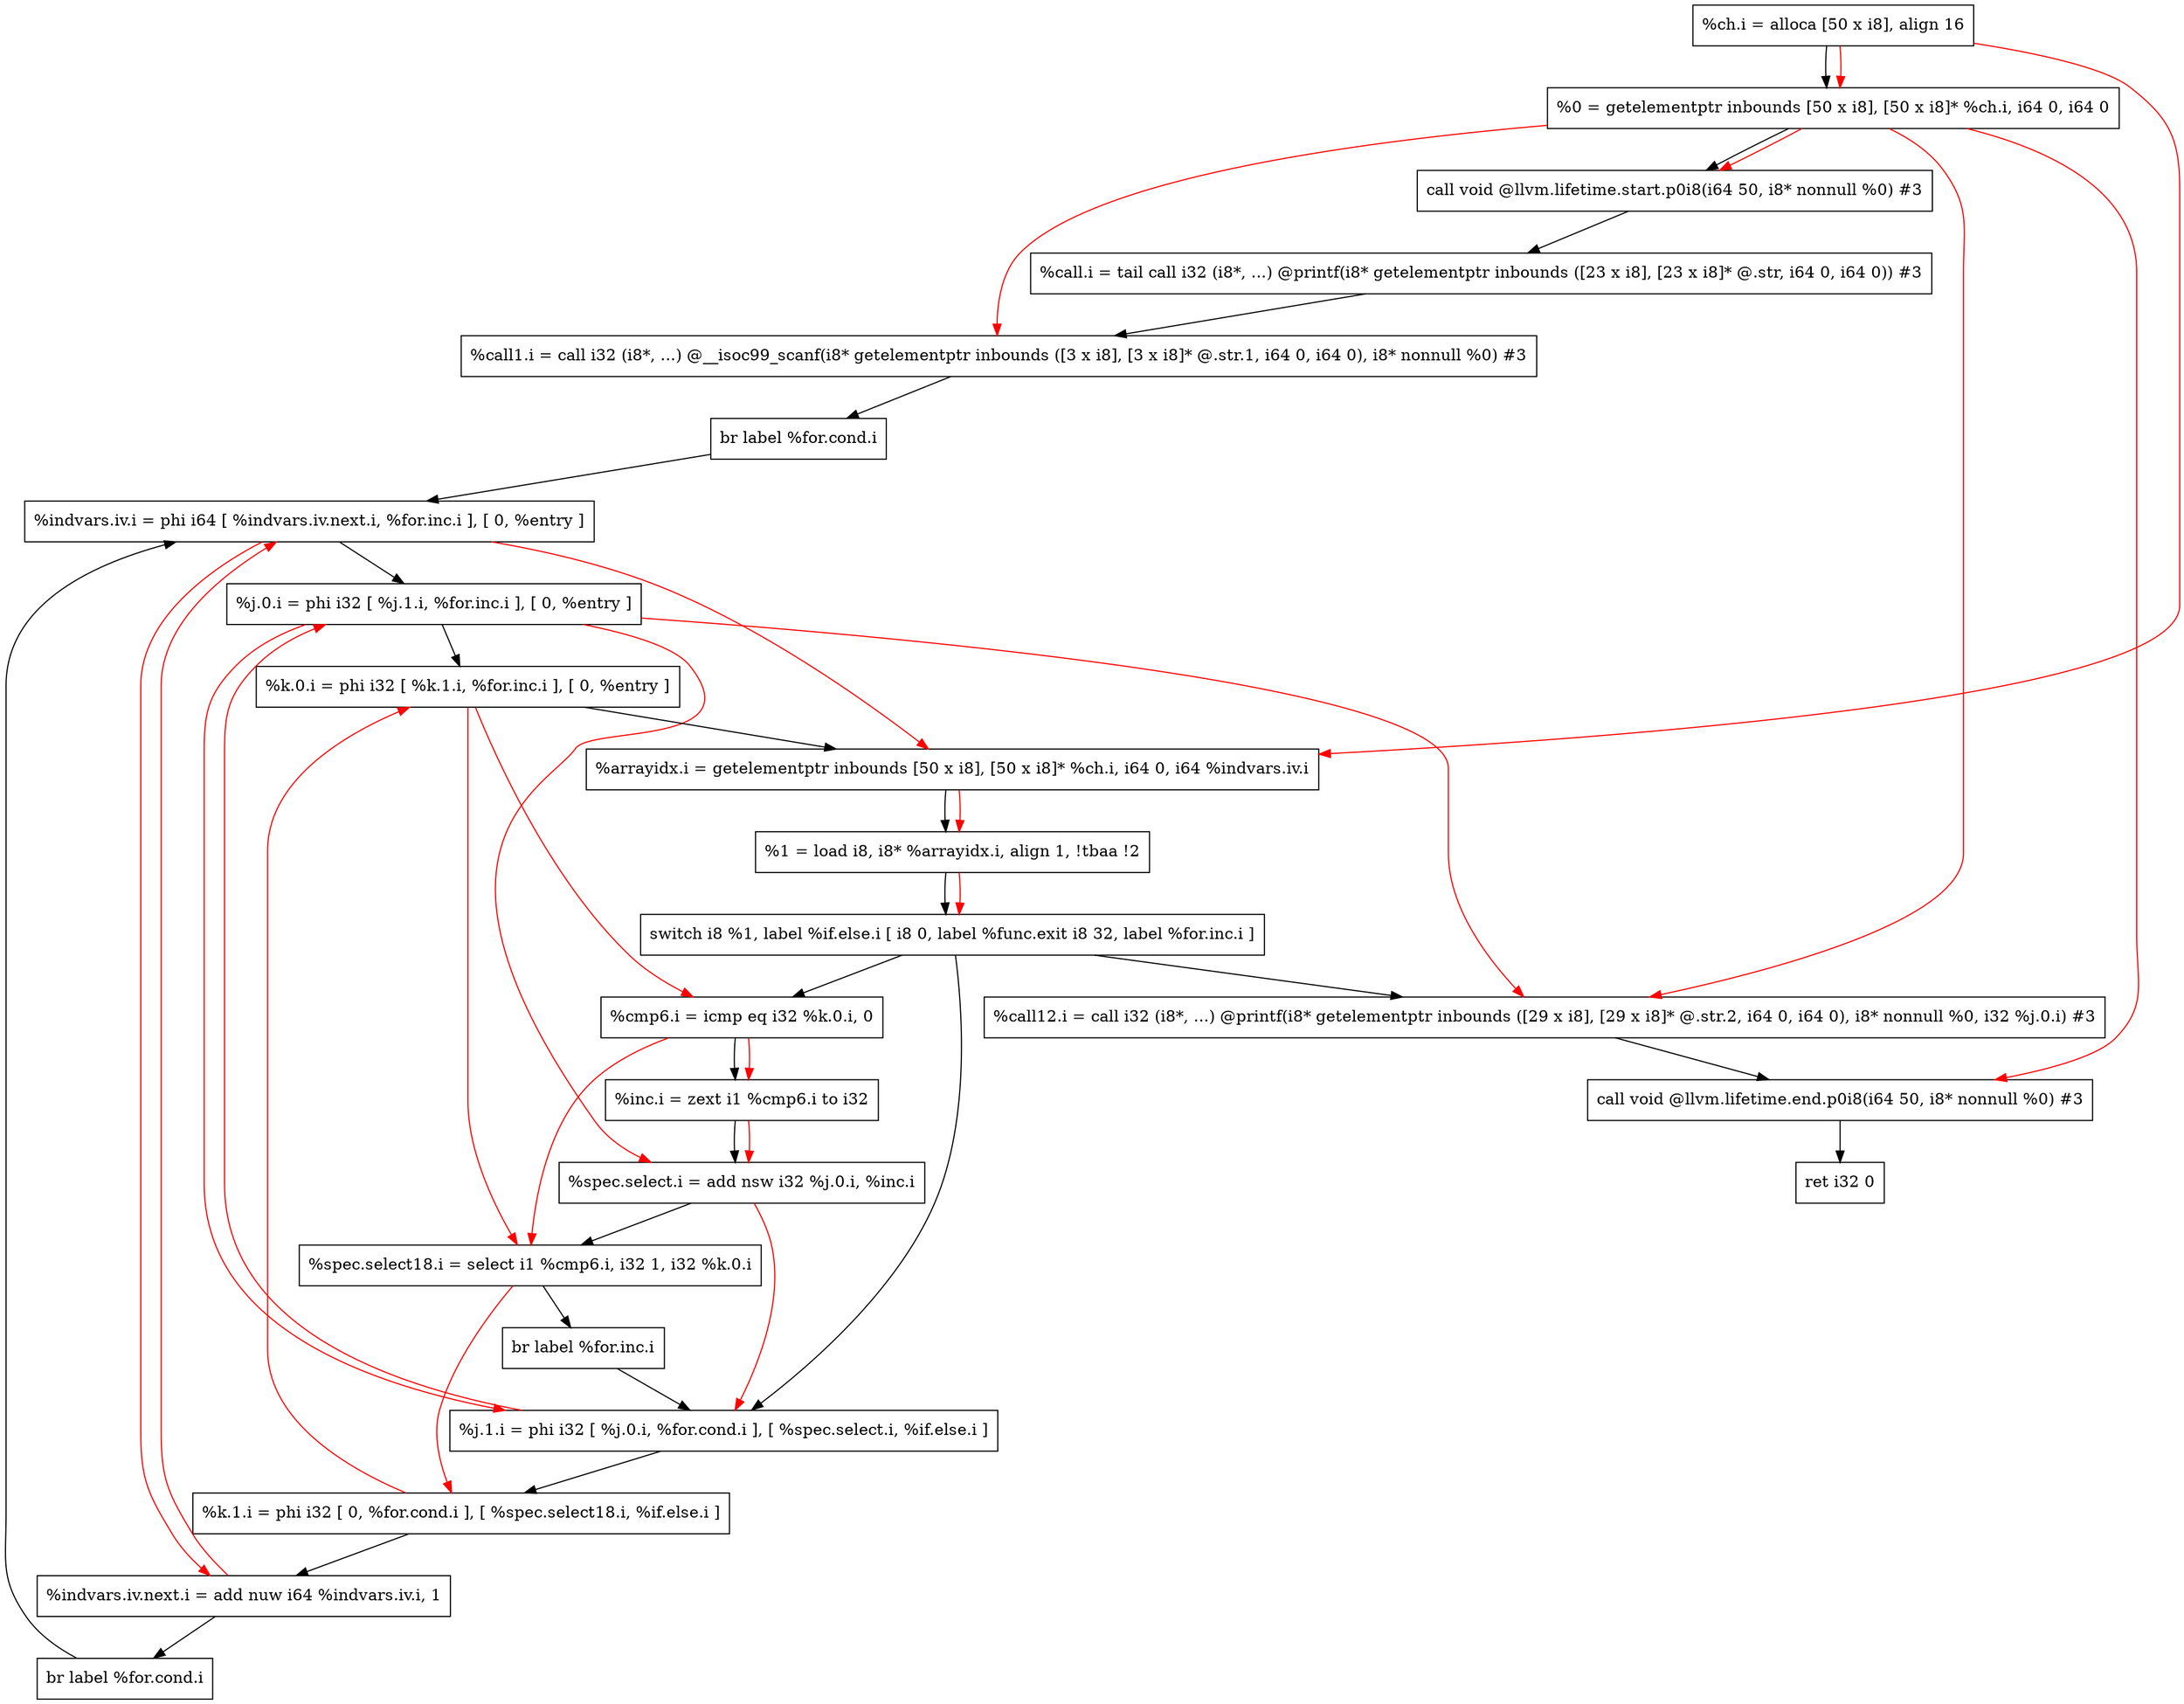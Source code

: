 digraph "CDFG for'main' function" {
	Node0x564d03318048[shape=record, label="  %ch.i = alloca [50 x i8], align 16"];
	Node0x564d0331ac48[shape=record, label="  %0 = getelementptr inbounds [50 x i8], [50 x i8]* %ch.i, i64 0, i64 0"];
	Node0x564d0331ad98[shape=record, label="  call void @llvm.lifetime.start.p0i8(i64 50, i8* nonnull %0) #3"];
	Node0x564d0331ae70[shape=record, label="  %call.i = tail call i32 (i8*, ...) @printf(i8* getelementptr inbounds ([23 x i8], [23 x i8]* @.str, i64 0, i64 0)) #3"];
	Node0x564d0331af78[shape=record, label="  %call1.i = call i32 (i8*, ...) @__isoc99_scanf(i8* getelementptr inbounds ([3 x i8], [3 x i8]* @.str.1, i64 0, i64 0), i8* nonnull %0) #3"];
	Node0x564d03318528[shape=record, label="  br label %for.cond.i"];
	Node0x564d0331b168[shape=record, label="  %indvars.iv.i = phi i64 [ %indvars.iv.next.i, %for.inc.i ], [ 0, %entry ]"];
	Node0x564d0331b2e8[shape=record, label="  %j.0.i = phi i32 [ %j.1.i, %for.inc.i ], [ 0, %entry ]"];
	Node0x564d0331b458[shape=record, label="  %k.0.i = phi i32 [ %k.1.i, %for.inc.i ], [ 0, %entry ]"];
	Node0x564d0331b558[shape=record, label="  %arrayidx.i = getelementptr inbounds [50 x i8], [50 x i8]* %ch.i, i64 0, i64 %indvars.iv.i"];
	Node0x564d0331b5f8[shape=record, label="  %1 = load i8, i8* %arrayidx.i, align 1, !tbaa !2"];
	Node0x564d0331be38[shape=record, label="  switch i8 %1, label %if.else.i [
    i8 0, label %func.exit
    i8 32, label %for.inc.i
  ]"];
	Node0x564d0331bf50[shape=record, label="  %cmp6.i = icmp eq i32 %k.0.i, 0"];
	Node0x564d0331bd08[shape=record, label="  %inc.i = zext i1 %cmp6.i to i32"];
	Node0x564d0331c180[shape=record, label="  %spec.select.i = add nsw i32 %j.0.i, %inc.i"];
	Node0x564d0331c238[shape=record, label="  %spec.select18.i = select i1 %cmp6.i, i32 1, i32 %k.0.i"];
	Node0x564d0331cad8[shape=record, label="  br label %for.inc.i"];
	Node0x564d0331cb28[shape=record, label="  %j.1.i = phi i32 [ %j.0.i, %for.cond.i ], [ %spec.select.i, %if.else.i ]"];
	Node0x564d0331cbc8[shape=record, label="  %k.1.i = phi i32 [ 0, %for.cond.i ], [ %spec.select18.i, %if.else.i ]"];
	Node0x564d0331cc90[shape=record, label="  %indvars.iv.next.i = add nuw i64 %indvars.iv.i, 1"];
	Node0x564d03317df8[shape=record, label="  br label %for.cond.i"];
	Node0x564d0331cd30[shape=record, label="  %call12.i = call i32 (i8*, ...) @printf(i8* getelementptr inbounds ([29 x i8], [29 x i8]* @.str.2, i64 0, i64 0), i8* nonnull %0, i32 %j.0.i) #3"];
	Node0x564d0331ce78[shape=record, label="  call void @llvm.lifetime.end.p0i8(i64 50, i8* nonnull %0) #3"];
	Node0x564d0331bde8[shape=record, label="  ret i32 0"];
	Node0x564d03318048 -> Node0x564d0331ac48
	Node0x564d0331ac48 -> Node0x564d0331ad98
	Node0x564d0331ad98 -> Node0x564d0331ae70
	Node0x564d0331ae70 -> Node0x564d0331af78
	Node0x564d0331af78 -> Node0x564d03318528
	Node0x564d03318528 -> Node0x564d0331b168
	Node0x564d0331b168 -> Node0x564d0331b2e8
	Node0x564d0331b2e8 -> Node0x564d0331b458
	Node0x564d0331b458 -> Node0x564d0331b558
	Node0x564d0331b558 -> Node0x564d0331b5f8
	Node0x564d0331b5f8 -> Node0x564d0331be38
	Node0x564d0331be38 -> Node0x564d0331bf50
	Node0x564d0331be38 -> Node0x564d0331cd30
	Node0x564d0331be38 -> Node0x564d0331cb28
	Node0x564d0331bf50 -> Node0x564d0331bd08
	Node0x564d0331bd08 -> Node0x564d0331c180
	Node0x564d0331c180 -> Node0x564d0331c238
	Node0x564d0331c238 -> Node0x564d0331cad8
	Node0x564d0331cad8 -> Node0x564d0331cb28
	Node0x564d0331cb28 -> Node0x564d0331cbc8
	Node0x564d0331cbc8 -> Node0x564d0331cc90
	Node0x564d0331cc90 -> Node0x564d03317df8
	Node0x564d03317df8 -> Node0x564d0331b168
	Node0x564d0331cd30 -> Node0x564d0331ce78
	Node0x564d0331ce78 -> Node0x564d0331bde8
edge [color=red]
	Node0x564d03318048 -> Node0x564d0331ac48
	Node0x564d0331ac48 -> Node0x564d0331ad98
	Node0x564d0331ac48 -> Node0x564d0331af78
	Node0x564d0331cc90 -> Node0x564d0331b168
	Node0x564d0331cb28 -> Node0x564d0331b2e8
	Node0x564d0331cbc8 -> Node0x564d0331b458
	Node0x564d03318048 -> Node0x564d0331b558
	Node0x564d0331b168 -> Node0x564d0331b558
	Node0x564d0331b558 -> Node0x564d0331b5f8
	Node0x564d0331b5f8 -> Node0x564d0331be38
	Node0x564d0331b458 -> Node0x564d0331bf50
	Node0x564d0331bf50 -> Node0x564d0331bd08
	Node0x564d0331b2e8 -> Node0x564d0331c180
	Node0x564d0331bd08 -> Node0x564d0331c180
	Node0x564d0331bf50 -> Node0x564d0331c238
	Node0x564d0331b458 -> Node0x564d0331c238
	Node0x564d0331b2e8 -> Node0x564d0331cb28
	Node0x564d0331c180 -> Node0x564d0331cb28
	Node0x564d0331c238 -> Node0x564d0331cbc8
	Node0x564d0331b168 -> Node0x564d0331cc90
	Node0x564d0331ac48 -> Node0x564d0331cd30
	Node0x564d0331b2e8 -> Node0x564d0331cd30
	Node0x564d0331ac48 -> Node0x564d0331ce78
}
